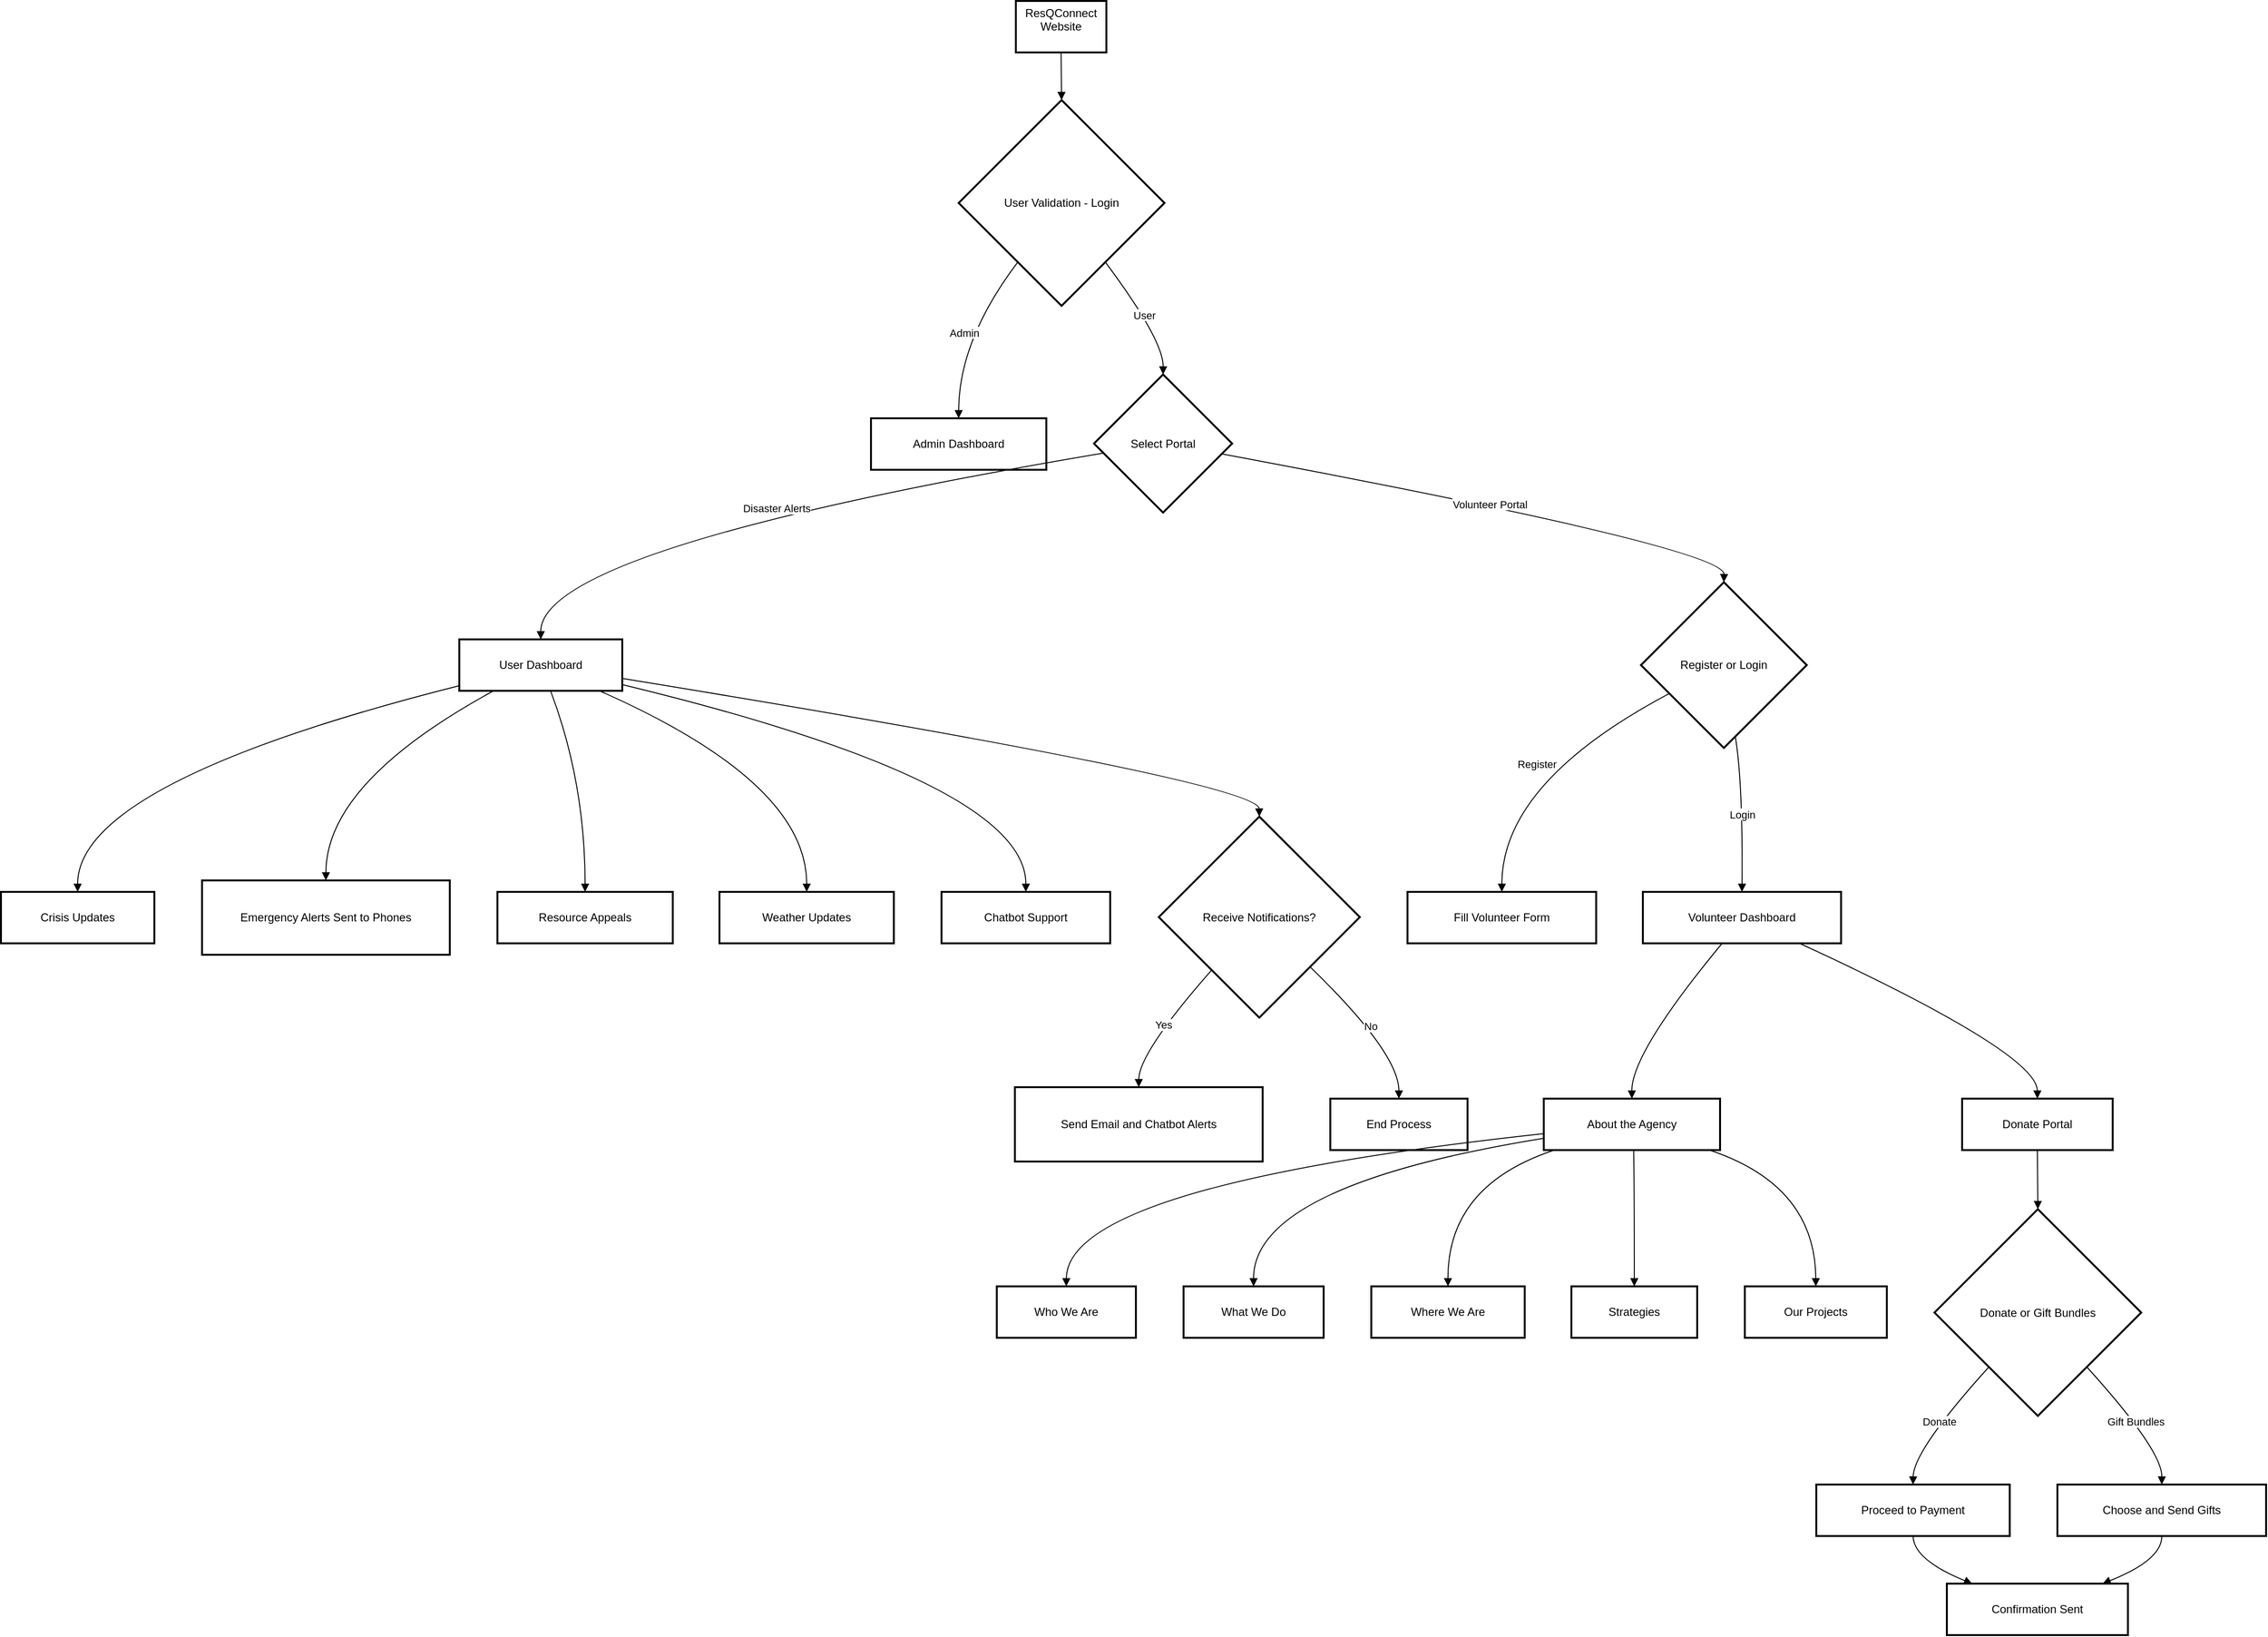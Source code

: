 <mxfile version="26.0.16">
  <diagram name="Page-1" id="9MNiKln_7bNOvpsSco1v">
    <mxGraphModel dx="3496" dy="1852" grid="1" gridSize="10" guides="1" tooltips="1" connect="1" arrows="1" fold="1" page="1" pageScale="1" pageWidth="850" pageHeight="1100" math="0" shadow="0">
      <root>
        <mxCell id="0" />
        <mxCell id="1" parent="0" />
        <mxCell id="1mPR7iwp-td-xZgJdqya-1" value="ResQConnect Website&#xa;" style="whiteSpace=wrap;strokeWidth=2;" vertex="1" parent="1">
          <mxGeometry x="1085" y="20" width="95" height="54" as="geometry" />
        </mxCell>
        <mxCell id="1mPR7iwp-td-xZgJdqya-2" value="User Validation - Login" style="rhombus;strokeWidth=2;whiteSpace=wrap;" vertex="1" parent="1">
          <mxGeometry x="1025" y="124" width="216" height="216" as="geometry" />
        </mxCell>
        <mxCell id="1mPR7iwp-td-xZgJdqya-3" value="Admin Dashboard" style="whiteSpace=wrap;strokeWidth=2;" vertex="1" parent="1">
          <mxGeometry x="933" y="458" width="184" height="54" as="geometry" />
        </mxCell>
        <mxCell id="1mPR7iwp-td-xZgJdqya-4" value="Select Portal" style="rhombus;strokeWidth=2;whiteSpace=wrap;" vertex="1" parent="1">
          <mxGeometry x="1167" y="412" width="145" height="145" as="geometry" />
        </mxCell>
        <mxCell id="1mPR7iwp-td-xZgJdqya-5" value="User Dashboard" style="whiteSpace=wrap;strokeWidth=2;" vertex="1" parent="1">
          <mxGeometry x="501" y="690" width="171" height="54" as="geometry" />
        </mxCell>
        <mxCell id="1mPR7iwp-td-xZgJdqya-6" value="Crisis Updates" style="whiteSpace=wrap;strokeWidth=2;" vertex="1" parent="1">
          <mxGeometry x="20" y="955" width="161" height="54" as="geometry" />
        </mxCell>
        <mxCell id="1mPR7iwp-td-xZgJdqya-7" value="Emergency Alerts Sent to Phones" style="whiteSpace=wrap;strokeWidth=2;" vertex="1" parent="1">
          <mxGeometry x="231" y="943" width="260" height="78" as="geometry" />
        </mxCell>
        <mxCell id="1mPR7iwp-td-xZgJdqya-8" value="Resource Appeals" style="whiteSpace=wrap;strokeWidth=2;" vertex="1" parent="1">
          <mxGeometry x="541" y="955" width="184" height="54" as="geometry" />
        </mxCell>
        <mxCell id="1mPR7iwp-td-xZgJdqya-9" value="Weather Updates" style="whiteSpace=wrap;strokeWidth=2;" vertex="1" parent="1">
          <mxGeometry x="774" y="955" width="183" height="54" as="geometry" />
        </mxCell>
        <mxCell id="1mPR7iwp-td-xZgJdqya-10" value="Chatbot Support" style="whiteSpace=wrap;strokeWidth=2;" vertex="1" parent="1">
          <mxGeometry x="1007" y="955" width="177" height="54" as="geometry" />
        </mxCell>
        <mxCell id="1mPR7iwp-td-xZgJdqya-11" value="Receive Notifications?" style="rhombus;strokeWidth=2;whiteSpace=wrap;" vertex="1" parent="1">
          <mxGeometry x="1235" y="876" width="211" height="211" as="geometry" />
        </mxCell>
        <mxCell id="1mPR7iwp-td-xZgJdqya-12" value="Send Email and Chatbot Alerts" style="whiteSpace=wrap;strokeWidth=2;" vertex="1" parent="1">
          <mxGeometry x="1084" y="1160" width="260" height="78" as="geometry" />
        </mxCell>
        <mxCell id="1mPR7iwp-td-xZgJdqya-13" value="End Process" style="whiteSpace=wrap;strokeWidth=2;" vertex="1" parent="1">
          <mxGeometry x="1415" y="1172" width="144" height="54" as="geometry" />
        </mxCell>
        <mxCell id="1mPR7iwp-td-xZgJdqya-14" value="Register or Login" style="rhombus;strokeWidth=2;whiteSpace=wrap;" vertex="1" parent="1">
          <mxGeometry x="1741" y="630" width="174" height="174" as="geometry" />
        </mxCell>
        <mxCell id="1mPR7iwp-td-xZgJdqya-15" value="Fill Volunteer Form" style="whiteSpace=wrap;strokeWidth=2;" vertex="1" parent="1">
          <mxGeometry x="1496" y="955" width="198" height="54" as="geometry" />
        </mxCell>
        <mxCell id="1mPR7iwp-td-xZgJdqya-16" value="Volunteer Dashboard" style="whiteSpace=wrap;strokeWidth=2;" vertex="1" parent="1">
          <mxGeometry x="1743" y="955" width="208" height="54" as="geometry" />
        </mxCell>
        <mxCell id="1mPR7iwp-td-xZgJdqya-17" value="About the Agency" style="whiteSpace=wrap;strokeWidth=2;" vertex="1" parent="1">
          <mxGeometry x="1639" y="1172" width="185" height="54" as="geometry" />
        </mxCell>
        <mxCell id="1mPR7iwp-td-xZgJdqya-18" value="Who We Are" style="whiteSpace=wrap;strokeWidth=2;" vertex="1" parent="1">
          <mxGeometry x="1065" y="1369" width="146" height="54" as="geometry" />
        </mxCell>
        <mxCell id="1mPR7iwp-td-xZgJdqya-19" value="What We Do" style="whiteSpace=wrap;strokeWidth=2;" vertex="1" parent="1">
          <mxGeometry x="1261" y="1369" width="147" height="54" as="geometry" />
        </mxCell>
        <mxCell id="1mPR7iwp-td-xZgJdqya-20" value="Where We Are" style="whiteSpace=wrap;strokeWidth=2;" vertex="1" parent="1">
          <mxGeometry x="1458" y="1369" width="161" height="54" as="geometry" />
        </mxCell>
        <mxCell id="1mPR7iwp-td-xZgJdqya-21" value="Strategies" style="whiteSpace=wrap;strokeWidth=2;" vertex="1" parent="1">
          <mxGeometry x="1668" y="1369" width="132" height="54" as="geometry" />
        </mxCell>
        <mxCell id="1mPR7iwp-td-xZgJdqya-22" value="Our Projects" style="whiteSpace=wrap;strokeWidth=2;" vertex="1" parent="1">
          <mxGeometry x="1850" y="1369" width="149" height="54" as="geometry" />
        </mxCell>
        <mxCell id="1mPR7iwp-td-xZgJdqya-23" value="Donate Portal" style="whiteSpace=wrap;strokeWidth=2;" vertex="1" parent="1">
          <mxGeometry x="2078" y="1172" width="158" height="54" as="geometry" />
        </mxCell>
        <mxCell id="1mPR7iwp-td-xZgJdqya-24" value="Donate or Gift Bundles" style="rhombus;strokeWidth=2;whiteSpace=wrap;" vertex="1" parent="1">
          <mxGeometry x="2049" y="1288" width="217" height="217" as="geometry" />
        </mxCell>
        <mxCell id="1mPR7iwp-td-xZgJdqya-25" value="Proceed to Payment" style="whiteSpace=wrap;strokeWidth=2;" vertex="1" parent="1">
          <mxGeometry x="1925" y="1577" width="203" height="54" as="geometry" />
        </mxCell>
        <mxCell id="1mPR7iwp-td-xZgJdqya-26" value="Choose and Send Gifts" style="whiteSpace=wrap;strokeWidth=2;" vertex="1" parent="1">
          <mxGeometry x="2178" y="1577" width="219" height="54" as="geometry" />
        </mxCell>
        <mxCell id="1mPR7iwp-td-xZgJdqya-27" value="Confirmation Sent" style="whiteSpace=wrap;strokeWidth=2;" vertex="1" parent="1">
          <mxGeometry x="2062" y="1681" width="190" height="54" as="geometry" />
        </mxCell>
        <mxCell id="1mPR7iwp-td-xZgJdqya-30" value="" style="curved=1;startArrow=none;endArrow=block;exitX=0.5;exitY=1;entryX=0.5;entryY=0;rounded=0;" edge="1" parent="1" source="1mPR7iwp-td-xZgJdqya-1" target="1mPR7iwp-td-xZgJdqya-2">
          <mxGeometry relative="1" as="geometry">
            <Array as="points" />
          </mxGeometry>
        </mxCell>
        <mxCell id="1mPR7iwp-td-xZgJdqya-31" value="Admin" style="curved=1;startArrow=none;endArrow=block;exitX=0.13;exitY=1;entryX=0.5;entryY=-0.01;rounded=0;" edge="1" parent="1" source="1mPR7iwp-td-xZgJdqya-2" target="1mPR7iwp-td-xZgJdqya-3">
          <mxGeometry relative="1" as="geometry">
            <Array as="points">
              <mxPoint x="1025" y="376" />
            </Array>
          </mxGeometry>
        </mxCell>
        <mxCell id="1mPR7iwp-td-xZgJdqya-32" value="User" style="curved=1;startArrow=none;endArrow=block;exitX=0.87;exitY=1;entryX=0.5;entryY=0;rounded=0;" edge="1" parent="1" source="1mPR7iwp-td-xZgJdqya-2" target="1mPR7iwp-td-xZgJdqya-4">
          <mxGeometry relative="1" as="geometry">
            <Array as="points">
              <mxPoint x="1240" y="376" />
            </Array>
          </mxGeometry>
        </mxCell>
        <mxCell id="1mPR7iwp-td-xZgJdqya-33" value="Disaster Alerts" style="curved=1;startArrow=none;endArrow=block;exitX=0;exitY=0.58;entryX=0.5;entryY=0;rounded=0;" edge="1" parent="1" source="1mPR7iwp-td-xZgJdqya-4" target="1mPR7iwp-td-xZgJdqya-5">
          <mxGeometry relative="1" as="geometry">
            <Array as="points">
              <mxPoint x="586" y="594" />
            </Array>
          </mxGeometry>
        </mxCell>
        <mxCell id="1mPR7iwp-td-xZgJdqya-34" value="" style="curved=1;startArrow=none;endArrow=block;exitX=0;exitY=0.9;entryX=0.5;entryY=0;rounded=0;" edge="1" parent="1" source="1mPR7iwp-td-xZgJdqya-5" target="1mPR7iwp-td-xZgJdqya-6">
          <mxGeometry relative="1" as="geometry">
            <Array as="points">
              <mxPoint x="100" y="840" />
            </Array>
          </mxGeometry>
        </mxCell>
        <mxCell id="1mPR7iwp-td-xZgJdqya-35" value="" style="curved=1;startArrow=none;endArrow=block;exitX=0.21;exitY=1;entryX=0.5;entryY=0;rounded=0;" edge="1" parent="1" source="1mPR7iwp-td-xZgJdqya-5" target="1mPR7iwp-td-xZgJdqya-7">
          <mxGeometry relative="1" as="geometry">
            <Array as="points">
              <mxPoint x="361" y="840" />
            </Array>
          </mxGeometry>
        </mxCell>
        <mxCell id="1mPR7iwp-td-xZgJdqya-36" value="" style="curved=1;startArrow=none;endArrow=block;exitX=0.56;exitY=1;entryX=0.5;entryY=0;rounded=0;" edge="1" parent="1" source="1mPR7iwp-td-xZgJdqya-5" target="1mPR7iwp-td-xZgJdqya-8">
          <mxGeometry relative="1" as="geometry">
            <Array as="points">
              <mxPoint x="633" y="840" />
            </Array>
          </mxGeometry>
        </mxCell>
        <mxCell id="1mPR7iwp-td-xZgJdqya-37" value="" style="curved=1;startArrow=none;endArrow=block;exitX=0.86;exitY=1;entryX=0.5;entryY=0;rounded=0;" edge="1" parent="1" source="1mPR7iwp-td-xZgJdqya-5" target="1mPR7iwp-td-xZgJdqya-9">
          <mxGeometry relative="1" as="geometry">
            <Array as="points">
              <mxPoint x="866" y="840" />
            </Array>
          </mxGeometry>
        </mxCell>
        <mxCell id="1mPR7iwp-td-xZgJdqya-38" value="" style="curved=1;startArrow=none;endArrow=block;exitX=1;exitY=0.88;entryX=0.5;entryY=0;rounded=0;" edge="1" parent="1" source="1mPR7iwp-td-xZgJdqya-5" target="1mPR7iwp-td-xZgJdqya-10">
          <mxGeometry relative="1" as="geometry">
            <Array as="points">
              <mxPoint x="1096" y="840" />
            </Array>
          </mxGeometry>
        </mxCell>
        <mxCell id="1mPR7iwp-td-xZgJdqya-39" value="" style="curved=1;startArrow=none;endArrow=block;exitX=1;exitY=0.76;entryX=0.5;entryY=0;rounded=0;" edge="1" parent="1" source="1mPR7iwp-td-xZgJdqya-5" target="1mPR7iwp-td-xZgJdqya-11">
          <mxGeometry relative="1" as="geometry">
            <Array as="points">
              <mxPoint x="1340" y="840" />
            </Array>
          </mxGeometry>
        </mxCell>
        <mxCell id="1mPR7iwp-td-xZgJdqya-40" value="Yes" style="curved=1;startArrow=none;endArrow=block;exitX=0.05;exitY=1;entryX=0.5;entryY=0;rounded=0;" edge="1" parent="1" source="1mPR7iwp-td-xZgJdqya-11" target="1mPR7iwp-td-xZgJdqya-12">
          <mxGeometry relative="1" as="geometry">
            <Array as="points">
              <mxPoint x="1214" y="1124" />
            </Array>
          </mxGeometry>
        </mxCell>
        <mxCell id="1mPR7iwp-td-xZgJdqya-41" value="No" style="curved=1;startArrow=none;endArrow=block;exitX=1;exitY=0.99;entryX=0.5;entryY=0;rounded=0;" edge="1" parent="1" source="1mPR7iwp-td-xZgJdqya-11" target="1mPR7iwp-td-xZgJdqya-13">
          <mxGeometry relative="1" as="geometry">
            <Array as="points">
              <mxPoint x="1487" y="1124" />
            </Array>
          </mxGeometry>
        </mxCell>
        <mxCell id="1mPR7iwp-td-xZgJdqya-42" value="Volunteer Portal" style="curved=1;startArrow=none;endArrow=block;exitX=1.01;exitY=0.59;entryX=0.5;entryY=0;rounded=0;" edge="1" parent="1" source="1mPR7iwp-td-xZgJdqya-4" target="1mPR7iwp-td-xZgJdqya-14">
          <mxGeometry relative="1" as="geometry">
            <Array as="points">
              <mxPoint x="1829" y="594" />
            </Array>
          </mxGeometry>
        </mxCell>
        <mxCell id="1mPR7iwp-td-xZgJdqya-43" value="Register" style="curved=1;startArrow=none;endArrow=block;exitX=0;exitY=0.76;entryX=0.5;entryY=0;rounded=0;" edge="1" parent="1" source="1mPR7iwp-td-xZgJdqya-14" target="1mPR7iwp-td-xZgJdqya-15">
          <mxGeometry relative="1" as="geometry">
            <Array as="points">
              <mxPoint x="1595" y="840" />
            </Array>
          </mxGeometry>
        </mxCell>
        <mxCell id="1mPR7iwp-td-xZgJdqya-44" value="Login" style="curved=1;startArrow=none;endArrow=block;exitX=0.58;exitY=1;entryX=0.5;entryY=0;rounded=0;" edge="1" parent="1" source="1mPR7iwp-td-xZgJdqya-14" target="1mPR7iwp-td-xZgJdqya-16">
          <mxGeometry relative="1" as="geometry">
            <Array as="points">
              <mxPoint x="1848" y="840" />
            </Array>
          </mxGeometry>
        </mxCell>
        <mxCell id="1mPR7iwp-td-xZgJdqya-45" value="" style="curved=1;startArrow=none;endArrow=block;exitX=0.4;exitY=1;entryX=0.5;entryY=0;rounded=0;" edge="1" parent="1" source="1mPR7iwp-td-xZgJdqya-16" target="1mPR7iwp-td-xZgJdqya-17">
          <mxGeometry relative="1" as="geometry">
            <Array as="points">
              <mxPoint x="1731" y="1124" />
            </Array>
          </mxGeometry>
        </mxCell>
        <mxCell id="1mPR7iwp-td-xZgJdqya-46" value="" style="curved=1;startArrow=none;endArrow=block;exitX=0;exitY=0.68;entryX=0.5;entryY=0.01;rounded=0;" edge="1" parent="1" source="1mPR7iwp-td-xZgJdqya-17" target="1mPR7iwp-td-xZgJdqya-18">
          <mxGeometry relative="1" as="geometry">
            <Array as="points">
              <mxPoint x="1138" y="1263" />
            </Array>
          </mxGeometry>
        </mxCell>
        <mxCell id="1mPR7iwp-td-xZgJdqya-47" value="" style="curved=1;startArrow=none;endArrow=block;exitX=0;exitY=0.77;entryX=0.5;entryY=0.01;rounded=0;" edge="1" parent="1" source="1mPR7iwp-td-xZgJdqya-17" target="1mPR7iwp-td-xZgJdqya-19">
          <mxGeometry relative="1" as="geometry">
            <Array as="points">
              <mxPoint x="1334" y="1263" />
            </Array>
          </mxGeometry>
        </mxCell>
        <mxCell id="1mPR7iwp-td-xZgJdqya-48" value="" style="curved=1;startArrow=none;endArrow=block;exitX=0.06;exitY=1;entryX=0.5;entryY=0.01;rounded=0;" edge="1" parent="1" source="1mPR7iwp-td-xZgJdqya-17" target="1mPR7iwp-td-xZgJdqya-20">
          <mxGeometry relative="1" as="geometry">
            <Array as="points">
              <mxPoint x="1538" y="1263" />
            </Array>
          </mxGeometry>
        </mxCell>
        <mxCell id="1mPR7iwp-td-xZgJdqya-49" value="" style="curved=1;startArrow=none;endArrow=block;exitX=0.51;exitY=1;entryX=0.5;entryY=0.01;rounded=0;" edge="1" parent="1" source="1mPR7iwp-td-xZgJdqya-17" target="1mPR7iwp-td-xZgJdqya-21">
          <mxGeometry relative="1" as="geometry">
            <Array as="points">
              <mxPoint x="1734" y="1263" />
            </Array>
          </mxGeometry>
        </mxCell>
        <mxCell id="1mPR7iwp-td-xZgJdqya-50" value="" style="curved=1;startArrow=none;endArrow=block;exitX=0.94;exitY=1;entryX=0.5;entryY=0.01;rounded=0;" edge="1" parent="1" source="1mPR7iwp-td-xZgJdqya-17" target="1mPR7iwp-td-xZgJdqya-22">
          <mxGeometry relative="1" as="geometry">
            <Array as="points">
              <mxPoint x="1924" y="1263" />
            </Array>
          </mxGeometry>
        </mxCell>
        <mxCell id="1mPR7iwp-td-xZgJdqya-51" value="" style="curved=1;startArrow=none;endArrow=block;exitX=0.79;exitY=1;entryX=0.5;entryY=0;rounded=0;" edge="1" parent="1" source="1mPR7iwp-td-xZgJdqya-16" target="1mPR7iwp-td-xZgJdqya-23">
          <mxGeometry relative="1" as="geometry">
            <Array as="points">
              <mxPoint x="2157" y="1124" />
            </Array>
          </mxGeometry>
        </mxCell>
        <mxCell id="1mPR7iwp-td-xZgJdqya-52" value="" style="curved=1;startArrow=none;endArrow=block;exitX=0.5;exitY=1;entryX=0.5;entryY=0;rounded=0;" edge="1" parent="1" source="1mPR7iwp-td-xZgJdqya-23" target="1mPR7iwp-td-xZgJdqya-24">
          <mxGeometry relative="1" as="geometry">
            <Array as="points" />
          </mxGeometry>
        </mxCell>
        <mxCell id="1mPR7iwp-td-xZgJdqya-53" value="Donate" style="curved=1;startArrow=none;endArrow=block;exitX=0.05;exitY=1;entryX=0.5;entryY=0;rounded=0;" edge="1" parent="1" source="1mPR7iwp-td-xZgJdqya-24" target="1mPR7iwp-td-xZgJdqya-25">
          <mxGeometry relative="1" as="geometry">
            <Array as="points">
              <mxPoint x="2027" y="1541" />
            </Array>
          </mxGeometry>
        </mxCell>
        <mxCell id="1mPR7iwp-td-xZgJdqya-54" value="Gift Bundles" style="curved=1;startArrow=none;endArrow=block;exitX=0.95;exitY=1;entryX=0.5;entryY=0;rounded=0;" edge="1" parent="1" source="1mPR7iwp-td-xZgJdqya-24" target="1mPR7iwp-td-xZgJdqya-26">
          <mxGeometry relative="1" as="geometry">
            <Array as="points">
              <mxPoint x="2288" y="1541" />
            </Array>
          </mxGeometry>
        </mxCell>
        <mxCell id="1mPR7iwp-td-xZgJdqya-55" value="" style="curved=1;startArrow=none;endArrow=block;exitX=0.5;exitY=1;entryX=0.14;entryY=0;rounded=0;" edge="1" parent="1" source="1mPR7iwp-td-xZgJdqya-25" target="1mPR7iwp-td-xZgJdqya-27">
          <mxGeometry relative="1" as="geometry">
            <Array as="points">
              <mxPoint x="2027" y="1656" />
            </Array>
          </mxGeometry>
        </mxCell>
        <mxCell id="1mPR7iwp-td-xZgJdqya-56" value="" style="curved=1;startArrow=none;endArrow=block;exitX=0.5;exitY=1;entryX=0.86;entryY=0;rounded=0;" edge="1" parent="1" source="1mPR7iwp-td-xZgJdqya-26" target="1mPR7iwp-td-xZgJdqya-27">
          <mxGeometry relative="1" as="geometry">
            <Array as="points">
              <mxPoint x="2288" y="1656" />
            </Array>
          </mxGeometry>
        </mxCell>
      </root>
    </mxGraphModel>
  </diagram>
</mxfile>
